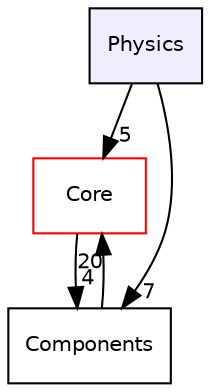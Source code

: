 digraph "Physics" {
  compound=true
  node [ fontsize="10", fontname="Helvetica"];
  edge [ labelfontsize="10", labelfontname="Helvetica"];
  dir_fd3a82303f5206df56505f8b5712131f [shape=box, label="Physics", style="filled", fillcolor="#eeeeff", pencolor="black", URL="dir_fd3a82303f5206df56505f8b5712131f.html"];
  dir_c6310732a22f63c0c2fc5595561e68f1 [shape=box label="Core" fillcolor="white" style="filled" color="red" URL="dir_c6310732a22f63c0c2fc5595561e68f1.html"];
  dir_08f45fe6822aeb4ce2bc268e3b1361be [shape=box label="Components" URL="dir_08f45fe6822aeb4ce2bc268e3b1361be.html"];
  dir_fd3a82303f5206df56505f8b5712131f->dir_c6310732a22f63c0c2fc5595561e68f1 [headlabel="5", labeldistance=1.5 headhref="dir_000013_000002.html"];
  dir_fd3a82303f5206df56505f8b5712131f->dir_08f45fe6822aeb4ce2bc268e3b1361be [headlabel="7", labeldistance=1.5 headhref="dir_000013_000001.html"];
  dir_c6310732a22f63c0c2fc5595561e68f1->dir_08f45fe6822aeb4ce2bc268e3b1361be [headlabel="4", labeldistance=1.5 headhref="dir_000002_000001.html"];
  dir_08f45fe6822aeb4ce2bc268e3b1361be->dir_c6310732a22f63c0c2fc5595561e68f1 [headlabel="20", labeldistance=1.5 headhref="dir_000001_000002.html"];
}
